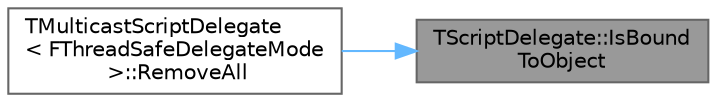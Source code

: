 digraph "TScriptDelegate::IsBoundToObject"
{
 // INTERACTIVE_SVG=YES
 // LATEX_PDF_SIZE
  bgcolor="transparent";
  edge [fontname=Helvetica,fontsize=10,labelfontname=Helvetica,labelfontsize=10];
  node [fontname=Helvetica,fontsize=10,shape=box,height=0.2,width=0.4];
  rankdir="RL";
  Node1 [id="Node000001",label="TScriptDelegate::IsBound\lToObject",height=0.2,width=0.4,color="gray40", fillcolor="grey60", style="filled", fontcolor="black",tooltip="Checks to see if this delegate is bound to the given user object."];
  Node1 -> Node2 [id="edge1_Node000001_Node000002",dir="back",color="steelblue1",style="solid",tooltip=" "];
  Node2 [id="Node000002",label="TMulticastScriptDelegate\l\< FThreadSafeDelegateMode\l \>::RemoveAll",height=0.2,width=0.4,color="grey40", fillcolor="white", style="filled",URL="$dc/d3a/classTMulticastScriptDelegate.html#a0f140d721b2dcc49c85d6d9e64ecb093",tooltip=" "];
}
